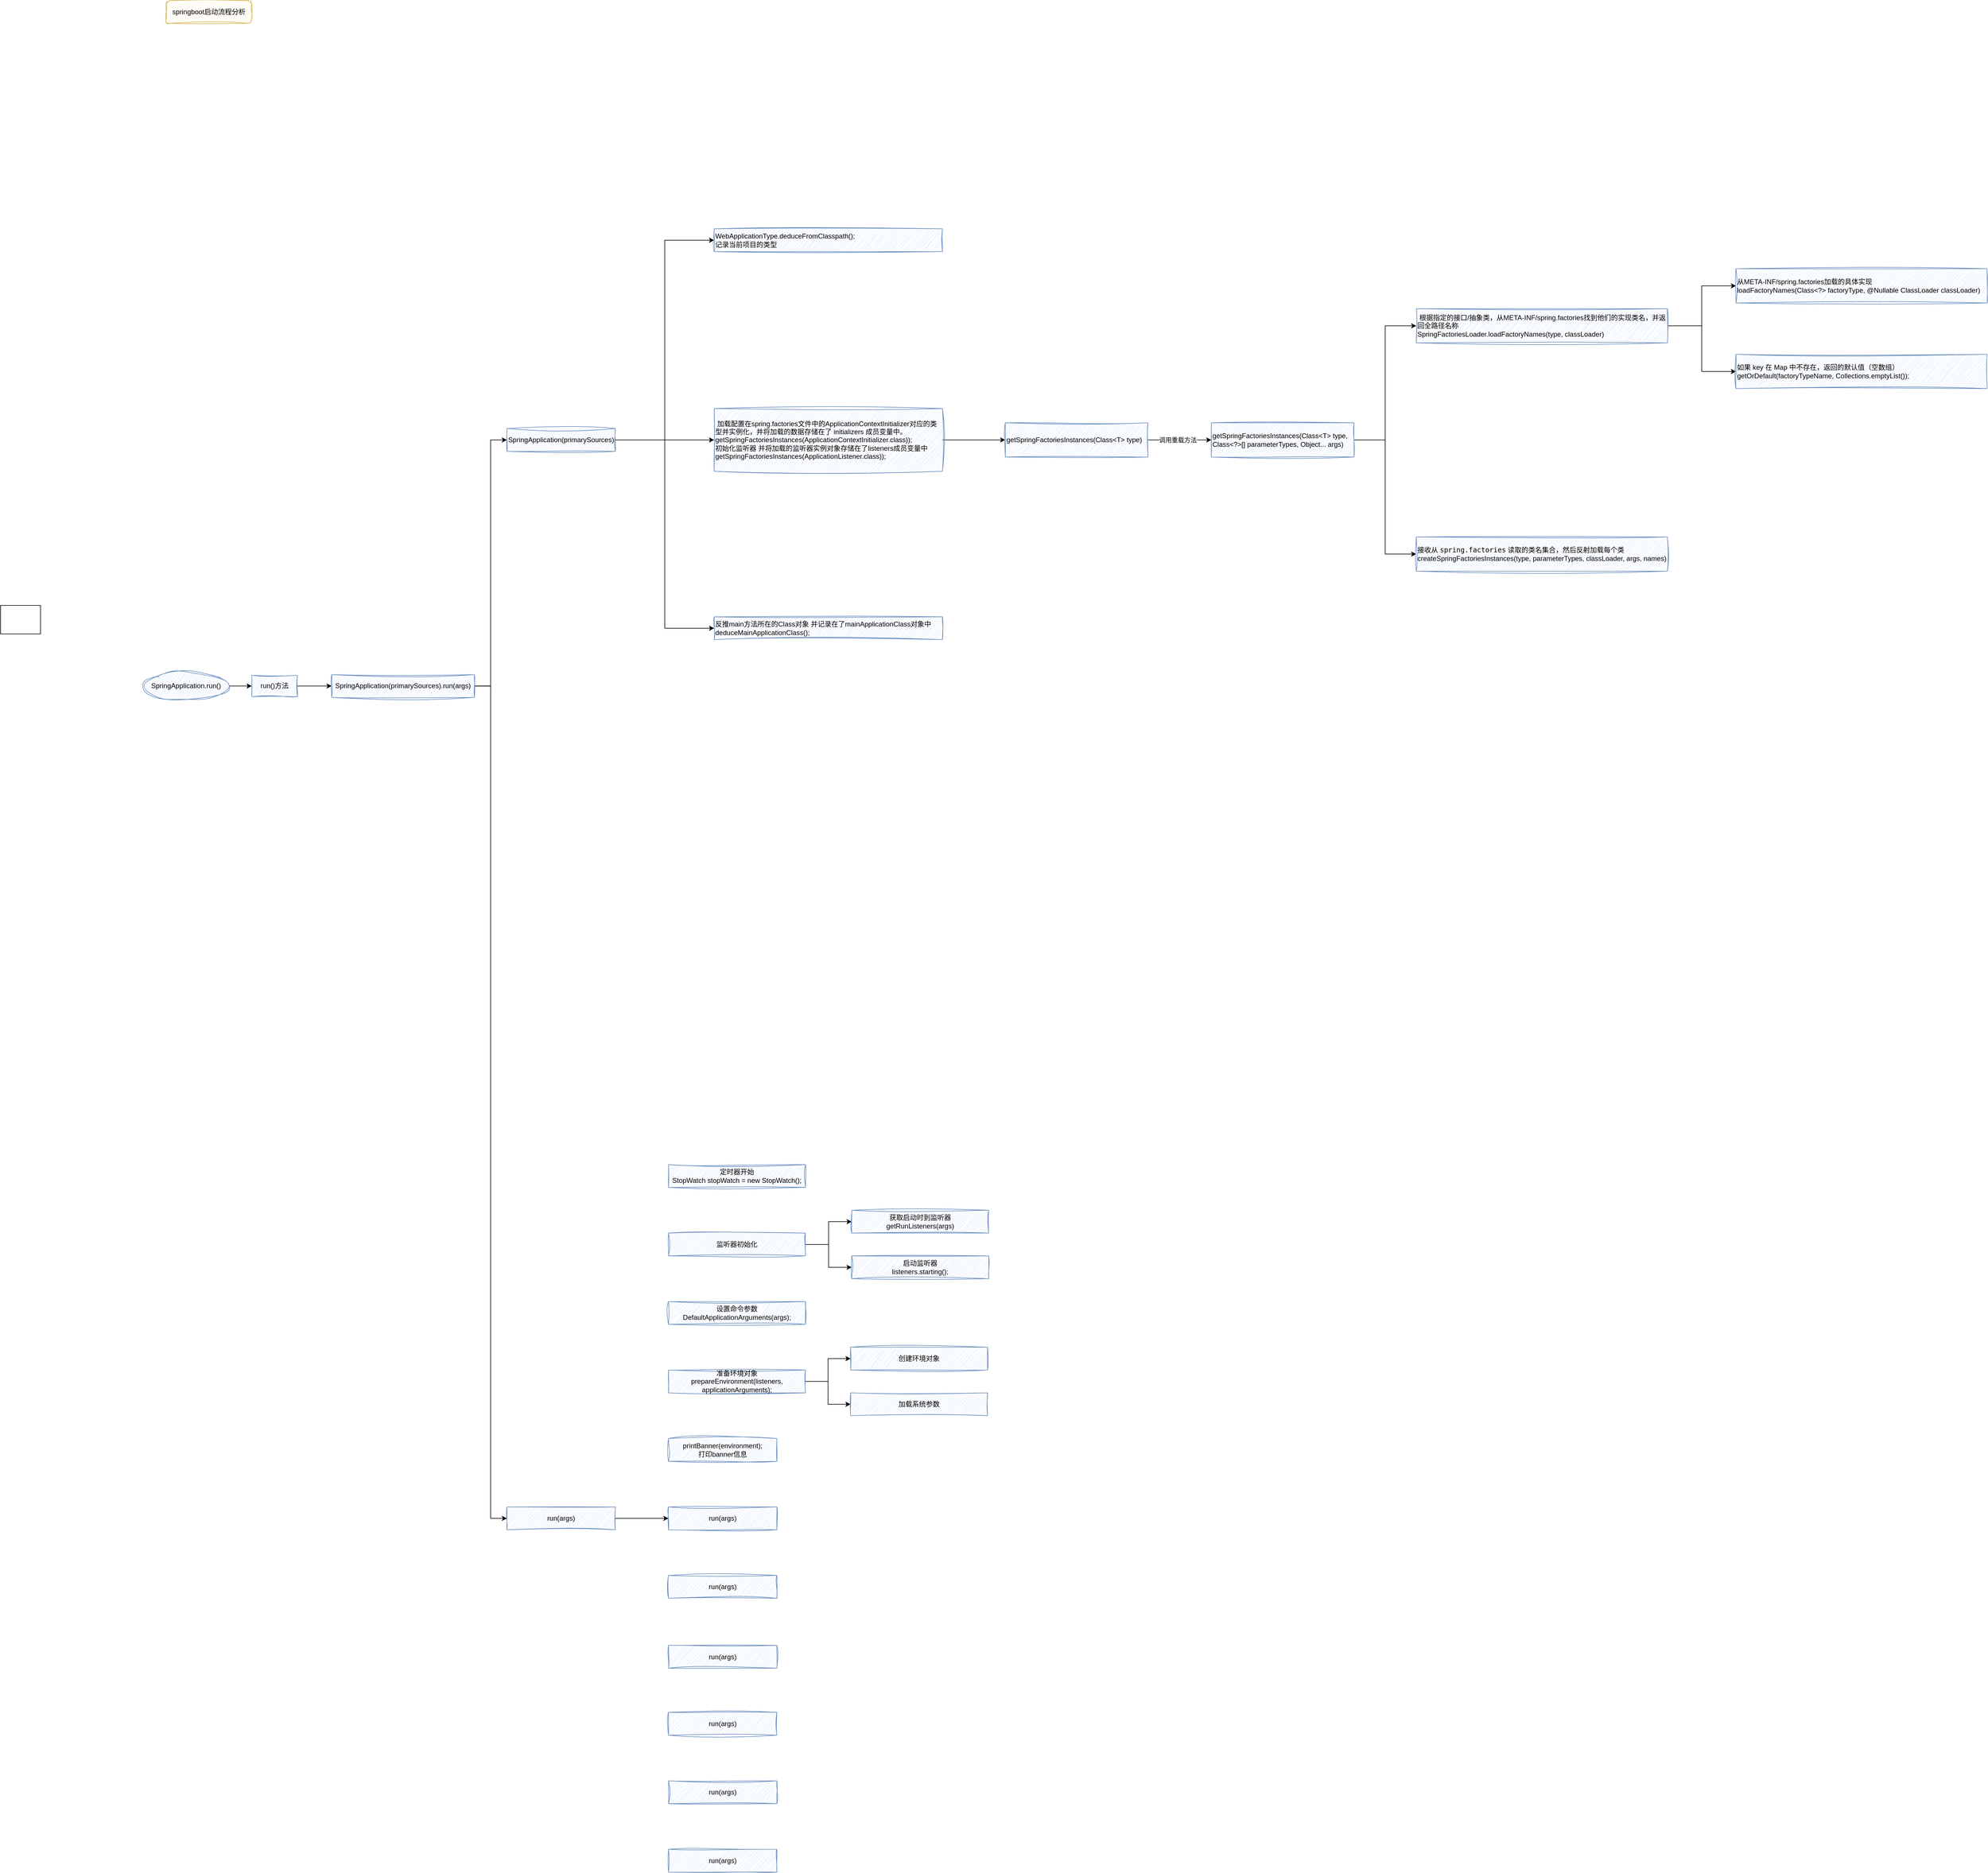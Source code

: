 <mxfile version="28.1.1">
  <diagram name="第 1 页" id="eMFeoTP_9UUyZn8uqYhF">
    <mxGraphModel dx="2254" dy="859" grid="1" gridSize="10" guides="1" tooltips="1" connect="1" arrows="1" fold="1" page="1" pageScale="1" pageWidth="827" pageHeight="1169" math="0" shadow="0">
      <root>
        <mxCell id="0" />
        <mxCell id="1" parent="0" />
        <mxCell id="Daa2gUxjf4LC8xl4a2z6-1" value="springboot启动流程分析" style="rounded=1;whiteSpace=wrap;html=1;fillColor=#fff2cc;strokeColor=#d6b656;sketch=1;curveFitting=1;jiggle=2;shadow=0;glass=0;" parent="1" vertex="1">
          <mxGeometry x="40" y="40" width="150" height="40" as="geometry" />
        </mxCell>
        <mxCell id="Daa2gUxjf4LC8xl4a2z6-2" value="" style="rounded=0;whiteSpace=wrap;html=1;" parent="1" vertex="1">
          <mxGeometry x="-250" y="1100" width="70" height="50" as="geometry" />
        </mxCell>
        <mxCell id="Daa2gUxjf4LC8xl4a2z6-6" value="" style="edgeStyle=orthogonalEdgeStyle;rounded=0;orthogonalLoop=1;jettySize=auto;html=1;" parent="1" source="Daa2gUxjf4LC8xl4a2z6-4" target="Daa2gUxjf4LC8xl4a2z6-5" edge="1">
          <mxGeometry relative="1" as="geometry" />
        </mxCell>
        <mxCell id="Daa2gUxjf4LC8xl4a2z6-4" value="SpringApplication.run()" style="strokeWidth=1;html=1;shape=mxgraph.flowchart.start_2;whiteSpace=wrap;fillColor=#dae8fc;strokeColor=#6c8ebf;sketch=1;curveFitting=1;jiggle=2;" parent="1" vertex="1">
          <mxGeometry y="1216.25" width="150" height="50" as="geometry" />
        </mxCell>
        <mxCell id="Daa2gUxjf4LC8xl4a2z6-15" style="edgeStyle=orthogonalEdgeStyle;rounded=0;orthogonalLoop=1;jettySize=auto;html=1;entryX=0;entryY=0.5;entryDx=0;entryDy=0;" parent="1" source="Daa2gUxjf4LC8xl4a2z6-5" target="Daa2gUxjf4LC8xl4a2z6-14" edge="1">
          <mxGeometry relative="1" as="geometry" />
        </mxCell>
        <mxCell id="Daa2gUxjf4LC8xl4a2z6-5" value="run()方法" style="whiteSpace=wrap;html=1;fillColor=#dae8fc;strokeColor=#6c8ebf;strokeWidth=1;sketch=1;curveFitting=1;jiggle=2;" parent="1" vertex="1">
          <mxGeometry x="190" y="1222.5" width="80" height="37.5" as="geometry" />
        </mxCell>
        <mxCell id="Daa2gUxjf4LC8xl4a2z6-20" style="edgeStyle=orthogonalEdgeStyle;rounded=0;orthogonalLoop=1;jettySize=auto;html=1;entryX=0;entryY=0.5;entryDx=0;entryDy=0;" parent="1" source="Daa2gUxjf4LC8xl4a2z6-14" target="Daa2gUxjf4LC8xl4a2z6-19" edge="1">
          <mxGeometry relative="1" as="geometry" />
        </mxCell>
        <mxCell id="Daa2gUxjf4LC8xl4a2z6-21" style="edgeStyle=orthogonalEdgeStyle;rounded=0;orthogonalLoop=1;jettySize=auto;html=1;entryX=0;entryY=0.5;entryDx=0;entryDy=0;" parent="1" source="Daa2gUxjf4LC8xl4a2z6-14" target="Daa2gUxjf4LC8xl4a2z6-17" edge="1">
          <mxGeometry relative="1" as="geometry" />
        </mxCell>
        <mxCell id="Daa2gUxjf4LC8xl4a2z6-14" value="SpringApplication(primarySources).run(args)" style="whiteSpace=wrap;html=1;fillColor=#dae8fc;strokeColor=#6c8ebf;strokeWidth=1;sketch=1;curveFitting=1;jiggle=2;" parent="1" vertex="1">
          <mxGeometry x="330" y="1221.25" width="250" height="40" as="geometry" />
        </mxCell>
        <mxCell id="Daa2gUxjf4LC8xl4a2z6-28" style="edgeStyle=orthogonalEdgeStyle;rounded=0;orthogonalLoop=1;jettySize=auto;html=1;entryX=0;entryY=0.5;entryDx=0;entryDy=0;" parent="1" source="Daa2gUxjf4LC8xl4a2z6-17" target="Daa2gUxjf4LC8xl4a2z6-22" edge="1">
          <mxGeometry relative="1" as="geometry" />
        </mxCell>
        <mxCell id="Daa2gUxjf4LC8xl4a2z6-30" style="edgeStyle=orthogonalEdgeStyle;rounded=0;orthogonalLoop=1;jettySize=auto;html=1;entryX=0;entryY=0.5;entryDx=0;entryDy=0;" parent="1" source="Daa2gUxjf4LC8xl4a2z6-17" target="Daa2gUxjf4LC8xl4a2z6-26" edge="1">
          <mxGeometry relative="1" as="geometry" />
        </mxCell>
        <mxCell id="Daa2gUxjf4LC8xl4a2z6-31" style="edgeStyle=orthogonalEdgeStyle;rounded=0;orthogonalLoop=1;jettySize=auto;html=1;entryX=0;entryY=0.5;entryDx=0;entryDy=0;" parent="1" source="Daa2gUxjf4LC8xl4a2z6-17" target="Daa2gUxjf4LC8xl4a2z6-27" edge="1">
          <mxGeometry relative="1" as="geometry" />
        </mxCell>
        <mxCell id="Daa2gUxjf4LC8xl4a2z6-17" value="SpringApplication(primarySources)" style="whiteSpace=wrap;html=1;fillColor=#dae8fc;strokeColor=#6c8ebf;strokeWidth=1;sketch=1;curveFitting=1;jiggle=2;" parent="1" vertex="1">
          <mxGeometry x="637" y="790" width="190" height="40" as="geometry" />
        </mxCell>
        <mxCell id="rjzbtjrW8lwAqTIrCrEN-2" value="" style="edgeStyle=orthogonalEdgeStyle;rounded=0;orthogonalLoop=1;jettySize=auto;html=1;" edge="1" parent="1" source="Daa2gUxjf4LC8xl4a2z6-19" target="rjzbtjrW8lwAqTIrCrEN-1">
          <mxGeometry relative="1" as="geometry" />
        </mxCell>
        <mxCell id="Daa2gUxjf4LC8xl4a2z6-19" value="run(args)" style="whiteSpace=wrap;html=1;fillColor=#dae8fc;strokeColor=#6c8ebf;strokeWidth=1;sketch=1;curveFitting=1;jiggle=2;" parent="1" vertex="1">
          <mxGeometry x="637" y="2680" width="190" height="40" as="geometry" />
        </mxCell>
        <mxCell id="Daa2gUxjf4LC8xl4a2z6-22" value="WebApplicationType.deduceFromClasspath();&lt;br&gt;记录当前项目的类型" style="whiteSpace=wrap;html=1;fillColor=#dae8fc;strokeColor=#6c8ebf;strokeWidth=1;sketch=1;curveFitting=1;jiggle=2;align=left;" parent="1" vertex="1">
          <mxGeometry x="1000" y="440" width="400" height="40" as="geometry" />
        </mxCell>
        <mxCell id="z6HE82v5M1pgyKy82iCZ-1" style="edgeStyle=orthogonalEdgeStyle;rounded=0;orthogonalLoop=1;jettySize=auto;html=1;entryX=0;entryY=0.5;entryDx=0;entryDy=0;" parent="1" source="Daa2gUxjf4LC8xl4a2z6-26" target="Daa2gUxjf4LC8xl4a2z6-32" edge="1">
          <mxGeometry relative="1" as="geometry" />
        </mxCell>
        <mxCell id="Daa2gUxjf4LC8xl4a2z6-26" value="&lt;div&gt;&amp;nbsp;加载配置在spring.factories文件中的ApplicationContextInitializer对应的类型并实例化，&lt;span style=&quot;background-color: transparent; color: light-dark(rgb(0, 0, 0), rgb(255, 255, 255));&quot;&gt;并将加载的数据存储在了 initializers 成员变量中。&lt;/span&gt;&lt;span style=&quot;background-color: transparent; color: light-dark(rgb(0, 0, 0), rgb(255, 255, 255));&quot;&gt;getSpringFactoriesInstances(ApplicationContextInitializer.class));&lt;/span&gt;&lt;/div&gt;初始化监听器 并将加载的监听器实例对象存储在了listeners成员变量中&lt;br&gt;getSpringFactoriesInstances(ApplicationListener.class));" style="whiteSpace=wrap;html=1;fillColor=#dae8fc;strokeColor=#6c8ebf;strokeWidth=1;sketch=1;curveFitting=1;jiggle=2;align=left;" parent="1" vertex="1">
          <mxGeometry x="1000" y="755" width="400" height="110" as="geometry" />
        </mxCell>
        <mxCell id="Daa2gUxjf4LC8xl4a2z6-27" value="反推main方法所在的Class对象 并记录在了mainApplicationClass对象中&lt;br&gt;deduceMainApplicationClass();" style="whiteSpace=wrap;html=1;fillColor=#dae8fc;strokeColor=#6c8ebf;strokeWidth=1;sketch=1;curveFitting=1;jiggle=2;align=left;" parent="1" vertex="1">
          <mxGeometry x="1000" y="1120" width="400" height="40" as="geometry" />
        </mxCell>
        <mxCell id="Daa2gUxjf4LC8xl4a2z6-35" value="" style="edgeStyle=orthogonalEdgeStyle;rounded=0;orthogonalLoop=1;jettySize=auto;html=1;" parent="1" source="Daa2gUxjf4LC8xl4a2z6-32" target="Daa2gUxjf4LC8xl4a2z6-34" edge="1">
          <mxGeometry relative="1" as="geometry" />
        </mxCell>
        <mxCell id="Daa2gUxjf4LC8xl4a2z6-36" value="调用重载方法" style="edgeLabel;html=1;align=center;verticalAlign=middle;resizable=0;points=[];" parent="Daa2gUxjf4LC8xl4a2z6-35" vertex="1" connectable="0">
          <mxGeometry x="-0.075" relative="1" as="geometry">
            <mxPoint as="offset" />
          </mxGeometry>
        </mxCell>
        <mxCell id="Daa2gUxjf4LC8xl4a2z6-32" value="getSpringFactoriesInstances(Class&amp;lt;T&amp;gt; type)" style="whiteSpace=wrap;html=1;fillColor=#dae8fc;strokeColor=#6c8ebf;strokeWidth=1;sketch=1;curveFitting=1;jiggle=2;align=left;" parent="1" vertex="1">
          <mxGeometry x="1510" y="780" width="250" height="60" as="geometry" />
        </mxCell>
        <mxCell id="Daa2gUxjf4LC8xl4a2z6-40" style="edgeStyle=orthogonalEdgeStyle;rounded=0;orthogonalLoop=1;jettySize=auto;html=1;entryX=0;entryY=0.5;entryDx=0;entryDy=0;" parent="1" source="Daa2gUxjf4LC8xl4a2z6-34" target="Daa2gUxjf4LC8xl4a2z6-37" edge="1">
          <mxGeometry relative="1" as="geometry" />
        </mxCell>
        <mxCell id="Daa2gUxjf4LC8xl4a2z6-41" style="edgeStyle=orthogonalEdgeStyle;rounded=0;orthogonalLoop=1;jettySize=auto;html=1;entryX=0;entryY=0.5;entryDx=0;entryDy=0;" parent="1" source="Daa2gUxjf4LC8xl4a2z6-34" target="Daa2gUxjf4LC8xl4a2z6-39" edge="1">
          <mxGeometry relative="1" as="geometry" />
        </mxCell>
        <mxCell id="Daa2gUxjf4LC8xl4a2z6-34" value="getSpringFactoriesInstances(Class&amp;lt;T&amp;gt; type, Class&amp;lt;?&amp;gt;[] parameterTypes, Object... args)" style="whiteSpace=wrap;html=1;fillColor=#dae8fc;strokeColor=#6c8ebf;strokeWidth=1;sketch=1;curveFitting=1;jiggle=2;align=left;" parent="1" vertex="1">
          <mxGeometry x="1871" y="780" width="250" height="60" as="geometry" />
        </mxCell>
        <mxCell id="Daa2gUxjf4LC8xl4a2z6-45" style="edgeStyle=orthogonalEdgeStyle;rounded=0;orthogonalLoop=1;jettySize=auto;html=1;entryX=0;entryY=0.5;entryDx=0;entryDy=0;" parent="1" source="Daa2gUxjf4LC8xl4a2z6-37" target="Daa2gUxjf4LC8xl4a2z6-42" edge="1">
          <mxGeometry relative="1" as="geometry" />
        </mxCell>
        <mxCell id="Daa2gUxjf4LC8xl4a2z6-46" style="edgeStyle=orthogonalEdgeStyle;rounded=0;orthogonalLoop=1;jettySize=auto;html=1;entryX=0;entryY=0.5;entryDx=0;entryDy=0;" parent="1" source="Daa2gUxjf4LC8xl4a2z6-37" target="Daa2gUxjf4LC8xl4a2z6-44" edge="1">
          <mxGeometry relative="1" as="geometry" />
        </mxCell>
        <mxCell id="Daa2gUxjf4LC8xl4a2z6-37" value="&amp;nbsp;根据指定的接口/抽象类，从META-INF/spring.factories找到他们的实现类名，并返回全路径名称&lt;br&gt;SpringFactoriesLoader.loadFactoryNames(type, classLoader)" style="whiteSpace=wrap;html=1;fillColor=#dae8fc;strokeColor=#6c8ebf;strokeWidth=1;sketch=1;curveFitting=1;jiggle=2;align=left;" parent="1" vertex="1">
          <mxGeometry x="2230" y="580" width="440" height="60" as="geometry" />
        </mxCell>
        <mxCell id="Daa2gUxjf4LC8xl4a2z6-39" value="接收从 &lt;code data-end=&quot;1658&quot; data-start=&quot;1640&quot;&gt;spring.factories&lt;/code&gt; 读取的类名集合，然后反射加载每个类&lt;br&gt;createSpringFactoriesInstances(type, parameterTypes, classLoader, args, names)" style="whiteSpace=wrap;html=1;fillColor=#dae8fc;strokeColor=#6c8ebf;strokeWidth=1;sketch=1;curveFitting=1;jiggle=2;align=left;" parent="1" vertex="1">
          <mxGeometry x="2230" y="980" width="440" height="60" as="geometry" />
        </mxCell>
        <mxCell id="Daa2gUxjf4LC8xl4a2z6-42" value="从META-INF/spring.factories加载的具体实现&lt;br&gt;loadFactoryNames(Class&amp;lt;?&amp;gt; factoryType, @Nullable ClassLoader classLoader)" style="whiteSpace=wrap;html=1;fillColor=#dae8fc;strokeColor=#6c8ebf;strokeWidth=1;sketch=1;curveFitting=1;jiggle=2;align=left;" parent="1" vertex="1">
          <mxGeometry x="2790" y="510" width="440" height="60" as="geometry" />
        </mxCell>
        <mxCell id="Daa2gUxjf4LC8xl4a2z6-44" value="如果 key 在 Map 中不存在，返回的默认值（空数组）&lt;br&gt;getOrDefault(factoryTypeName, Collections.emptyList());" style="whiteSpace=wrap;html=1;fillColor=#dae8fc;strokeColor=#6c8ebf;strokeWidth=1;sketch=1;curveFitting=1;jiggle=2;align=left;" parent="1" vertex="1">
          <mxGeometry x="2790" y="660" width="440" height="60" as="geometry" />
        </mxCell>
        <mxCell id="rjzbtjrW8lwAqTIrCrEN-1" value="run(args)" style="whiteSpace=wrap;html=1;fillColor=#dae8fc;strokeColor=#6c8ebf;strokeWidth=1;sketch=1;curveFitting=1;jiggle=2;" vertex="1" parent="1">
          <mxGeometry x="920" y="2680" width="190" height="40" as="geometry" />
        </mxCell>
        <mxCell id="rjzbtjrW8lwAqTIrCrEN-3" value="printBanner(environment);&lt;br&gt;打印banner信息" style="whiteSpace=wrap;html=1;fillColor=#dae8fc;strokeColor=#6c8ebf;strokeWidth=1;sketch=1;curveFitting=1;jiggle=2;" vertex="1" parent="1">
          <mxGeometry x="920" y="2560" width="190" height="40" as="geometry" />
        </mxCell>
        <mxCell id="rjzbtjrW8lwAqTIrCrEN-19" style="edgeStyle=orthogonalEdgeStyle;rounded=0;orthogonalLoop=1;jettySize=auto;html=1;entryX=0;entryY=0.5;entryDx=0;entryDy=0;" edge="1" parent="1" source="rjzbtjrW8lwAqTIrCrEN-4" target="rjzbtjrW8lwAqTIrCrEN-17">
          <mxGeometry relative="1" as="geometry" />
        </mxCell>
        <mxCell id="rjzbtjrW8lwAqTIrCrEN-20" style="edgeStyle=orthogonalEdgeStyle;rounded=0;orthogonalLoop=1;jettySize=auto;html=1;entryX=0;entryY=0.5;entryDx=0;entryDy=0;" edge="1" parent="1" source="rjzbtjrW8lwAqTIrCrEN-4" target="rjzbtjrW8lwAqTIrCrEN-18">
          <mxGeometry relative="1" as="geometry" />
        </mxCell>
        <mxCell id="rjzbtjrW8lwAqTIrCrEN-4" value="准备环境对象&lt;br&gt;prepareEnvironment(listeners, applicationArguments);" style="whiteSpace=wrap;html=1;fillColor=#dae8fc;strokeColor=#6c8ebf;strokeWidth=1;sketch=1;curveFitting=1;jiggle=2;" vertex="1" parent="1">
          <mxGeometry x="920" y="2440" width="240" height="40" as="geometry" />
        </mxCell>
        <mxCell id="rjzbtjrW8lwAqTIrCrEN-5" value="设置命令参数&lt;br&gt;DefaultApplicationArguments(args);" style="whiteSpace=wrap;html=1;fillColor=#dae8fc;strokeColor=#6c8ebf;strokeWidth=1;sketch=1;curveFitting=1;jiggle=2;" vertex="1" parent="1">
          <mxGeometry x="920" y="2320" width="240" height="40" as="geometry" />
        </mxCell>
        <mxCell id="rjzbtjrW8lwAqTIrCrEN-14" value="" style="edgeStyle=orthogonalEdgeStyle;rounded=0;orthogonalLoop=1;jettySize=auto;html=1;" edge="1" parent="1" source="rjzbtjrW8lwAqTIrCrEN-6" target="rjzbtjrW8lwAqTIrCrEN-13">
          <mxGeometry relative="1" as="geometry" />
        </mxCell>
        <mxCell id="rjzbtjrW8lwAqTIrCrEN-16" style="edgeStyle=orthogonalEdgeStyle;rounded=0;orthogonalLoop=1;jettySize=auto;html=1;entryX=0;entryY=0.5;entryDx=0;entryDy=0;" edge="1" parent="1" source="rjzbtjrW8lwAqTIrCrEN-6" target="rjzbtjrW8lwAqTIrCrEN-15">
          <mxGeometry relative="1" as="geometry" />
        </mxCell>
        <mxCell id="rjzbtjrW8lwAqTIrCrEN-6" value="监听器初始化" style="whiteSpace=wrap;html=1;fillColor=#dae8fc;strokeColor=#6c8ebf;strokeWidth=1;sketch=1;curveFitting=1;jiggle=2;" vertex="1" parent="1">
          <mxGeometry x="920" y="2200" width="240" height="40" as="geometry" />
        </mxCell>
        <mxCell id="rjzbtjrW8lwAqTIrCrEN-7" value="定时器开始&lt;br&gt;StopWatch stopWatch = new StopWatch();" style="whiteSpace=wrap;html=1;fillColor=#dae8fc;strokeColor=#6c8ebf;strokeWidth=1;sketch=1;curveFitting=1;jiggle=2;" vertex="1" parent="1">
          <mxGeometry x="920" y="2080" width="240" height="40" as="geometry" />
        </mxCell>
        <mxCell id="rjzbtjrW8lwAqTIrCrEN-8" value="run(args)" style="whiteSpace=wrap;html=1;fillColor=#dae8fc;strokeColor=#6c8ebf;strokeWidth=1;sketch=1;curveFitting=1;jiggle=2;" vertex="1" parent="1">
          <mxGeometry x="920" y="2800" width="190" height="40" as="geometry" />
        </mxCell>
        <mxCell id="rjzbtjrW8lwAqTIrCrEN-9" value="run(args)" style="whiteSpace=wrap;html=1;fillColor=#dae8fc;strokeColor=#6c8ebf;strokeWidth=1;sketch=1;curveFitting=1;jiggle=2;" vertex="1" parent="1">
          <mxGeometry x="920" y="2922.5" width="190" height="40" as="geometry" />
        </mxCell>
        <mxCell id="rjzbtjrW8lwAqTIrCrEN-10" value="run(args)" style="whiteSpace=wrap;html=1;fillColor=#dae8fc;strokeColor=#6c8ebf;strokeWidth=1;sketch=1;curveFitting=1;jiggle=2;" vertex="1" parent="1">
          <mxGeometry x="920" y="3040" width="190" height="40" as="geometry" />
        </mxCell>
        <mxCell id="rjzbtjrW8lwAqTIrCrEN-11" value="run(args)" style="whiteSpace=wrap;html=1;fillColor=#dae8fc;strokeColor=#6c8ebf;strokeWidth=1;sketch=1;curveFitting=1;jiggle=2;" vertex="1" parent="1">
          <mxGeometry x="920" y="3160" width="190" height="40" as="geometry" />
        </mxCell>
        <mxCell id="rjzbtjrW8lwAqTIrCrEN-12" value="run(args)" style="whiteSpace=wrap;html=1;fillColor=#dae8fc;strokeColor=#6c8ebf;strokeWidth=1;sketch=1;curveFitting=1;jiggle=2;" vertex="1" parent="1">
          <mxGeometry x="920" y="3280" width="190" height="40" as="geometry" />
        </mxCell>
        <mxCell id="rjzbtjrW8lwAqTIrCrEN-13" value="获取启动时到监听器&lt;br&gt;getRunListeners(args)" style="whiteSpace=wrap;html=1;fillColor=#dae8fc;strokeColor=#6c8ebf;strokeWidth=1;sketch=1;curveFitting=1;jiggle=2;" vertex="1" parent="1">
          <mxGeometry x="1241" y="2160" width="240" height="40" as="geometry" />
        </mxCell>
        <mxCell id="rjzbtjrW8lwAqTIrCrEN-15" value="启动监听器&lt;br&gt;listeners.starting();" style="whiteSpace=wrap;html=1;fillColor=#dae8fc;strokeColor=#6c8ebf;strokeWidth=1;sketch=1;curveFitting=1;jiggle=2;" vertex="1" parent="1">
          <mxGeometry x="1241" y="2240" width="240" height="40" as="geometry" />
        </mxCell>
        <mxCell id="rjzbtjrW8lwAqTIrCrEN-17" value="创建环境对象" style="whiteSpace=wrap;html=1;fillColor=#dae8fc;strokeColor=#6c8ebf;strokeWidth=1;sketch=1;curveFitting=1;jiggle=2;" vertex="1" parent="1">
          <mxGeometry x="1239" y="2400" width="240" height="40" as="geometry" />
        </mxCell>
        <mxCell id="rjzbtjrW8lwAqTIrCrEN-18" value="加载系统参数" style="whiteSpace=wrap;html=1;fillColor=#dae8fc;strokeColor=#6c8ebf;strokeWidth=1;sketch=1;curveFitting=1;jiggle=2;" vertex="1" parent="1">
          <mxGeometry x="1239" y="2480" width="240" height="40" as="geometry" />
        </mxCell>
      </root>
    </mxGraphModel>
  </diagram>
</mxfile>
